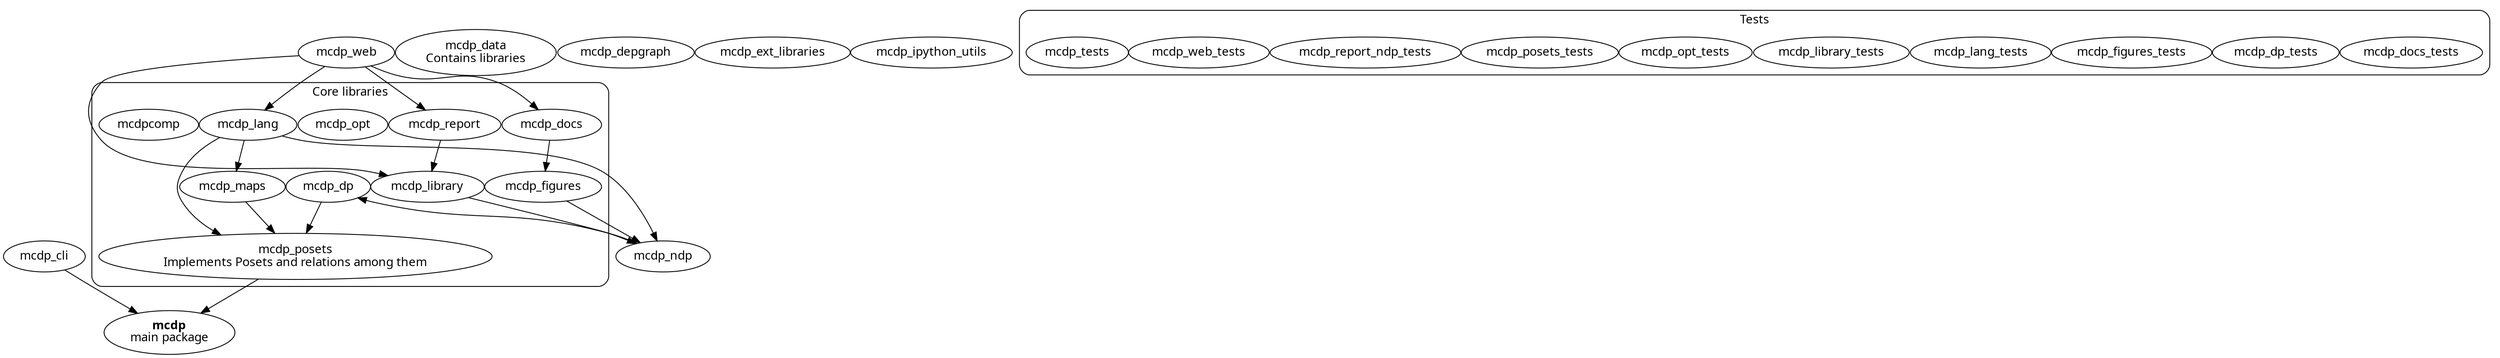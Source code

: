 digraph {
rankdir=TB;    esep=0;    nodesep=0;    
    graph [fontname = "Anka/Coder Narrow"];
     node [fontname = "Anka/Coder Narrow"];
     edge [fontname = "Anka/Coder Narrow"];

    mcdp [label=<<FONT FACE="Anka/Coder Narrow"><B>mcdp</B></FONT><BR/>main package>]
    /*mocdp*/

    mcdp_cli 
    mcdp_data[label=<<FONT>mcdp_data</FONT><br/>Contains libraries>]
  
    subgraph cluster1 {    
        style="rounded";
       shape="box";
       label="Core libraries";

       mcdp_docs
        mcdp_dp
        mcdp_figures
        mcdp_lang
        mcdp_library
        mcdp_maps
        mcdp_opt
        mcdp_posets [label=<<FONT FACE="Anka/Coder Narrow">mcdp_posets</FONT><BR/>Implements Posets and relations among them>]
        mcdp_report
        mcdpcomp
    }
    mcdp_depgraph

    mcdp_web
    mcdp_ext_libraries
    mcdp_ipython_utils


    subgraph cluster_tests {
        style="rounded";
       shape="box";
       label="Tests";
       rankdir=LR;

        mcdp_docs_tests
        mcdp_dp_tests
        mcdp_figures_tests
        mcdp_lang_tests
        mcdp_library_tests
        mcdp_opt_tests
        mcdp_posets_tests
        mcdp_report_ndp_tests
        mcdp_web_tests
        mcdp_tests
    }

    mcdp_cli -> mcdp
    mcdp_posets -> mcdp
    mcdp_dp -> mcdp_posets
    mcdp_ndp -> mcdp_dp
    
    mcdp_data
    mcdp_depgraph

    mcdp_figures -> mcdp_ndp
    mcdp_docs -> mcdp_figures

    mcdp_ipython_utils
    
    mcdp_lang -> mcdp_maps
    mcdp_lang -> mcdp_posets
    mcdp_lang -> mcdp_ndp

    mcdp_maps -> mcdp_posets
    
    mcdp_library -> mcdp_ndp
    mcdp_report -> mcdp_library
    
    mcdp_web -> mcdp_docs
    mcdp_web -> mcdp_lang
    mcdp_web -> mcdp_library
    mcdp_web -> mcdp_report


    
    mcdp_opt
        


}